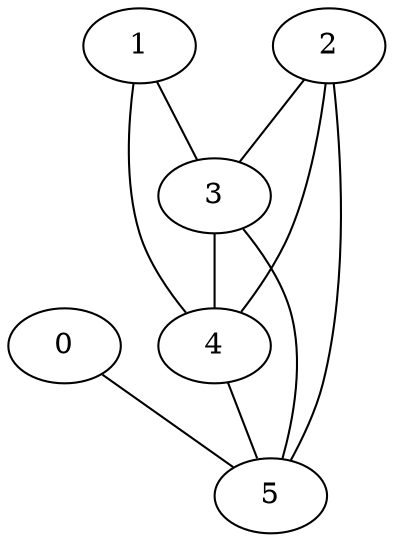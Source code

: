 graph Graphette
{
	0 -- 5;
	1 -- 3;
	1 -- 4;
	2 -- 3;
	2 -- 4;
	2 -- 5;
	3 -- 4;
	3 -- 5;
	4 -- 5;
}